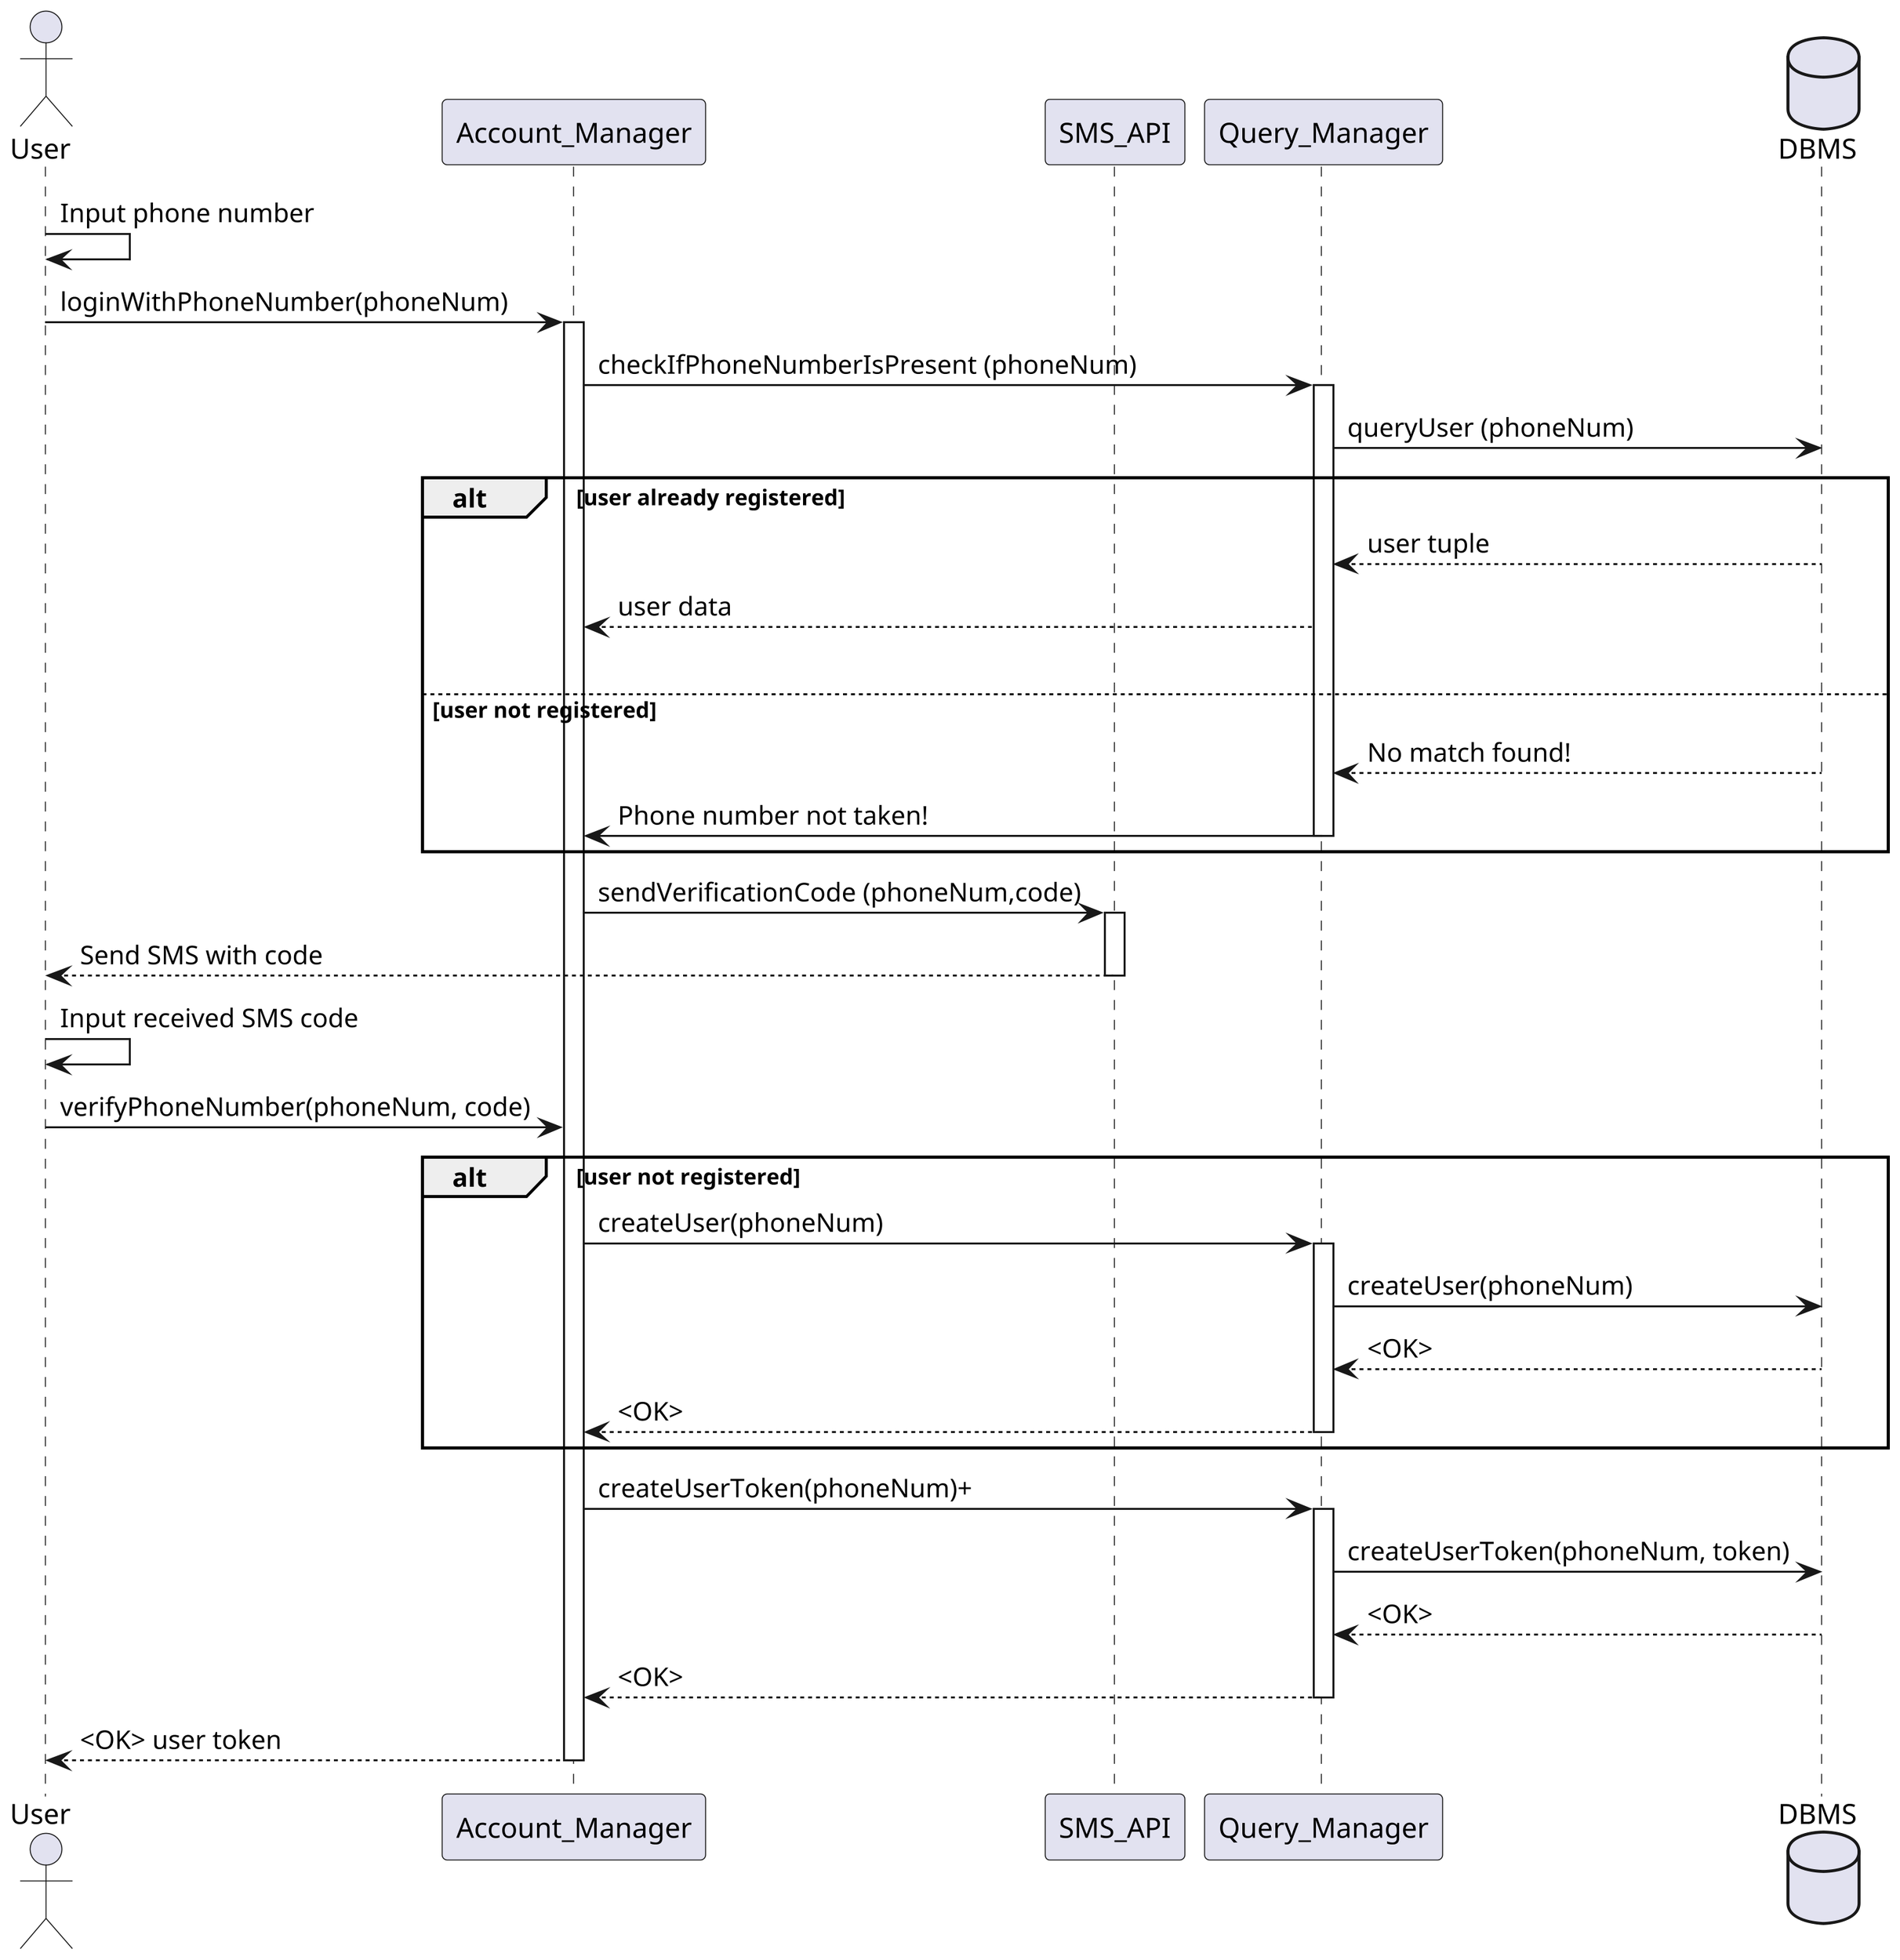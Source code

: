 @startuml seq_user_login

skinparam {
   dpi 300
}

actor User as a
participant Account_Manager as am
participant SMS_API as sms
participant Query_Manager as qm
database DBMS as db

a -> a : Input phone number
a -> am : loginWithPhoneNumber(phoneNum)
activate am
am -> qm : checkIfPhoneNumberIsPresent (phoneNum)
activate qm
qm -> db : queryUser (phoneNum)
alt user already registered
    db --> qm : user tuple
    qm --> am : user data
    |||
else user not registered
    db --> qm : No match found!
    qm -> am : Phone number not taken!
    deactivate qm
end
    am -> sms : sendVerificationCode (phoneNum,code)
    activate sms
    sms --> a : Send SMS with code
    deactivate sms
    a -> a : Input received SMS code
    a -> am : verifyPhoneNumber(phoneNum, code)

alt user not registered
    am -> qm : createUser(phoneNum)
    activate qm
    qm -> db : createUser(phoneNum)
    db --> qm : <OK>
    qm --> am : <OK>
    deactivate qm
end
    am -> qm : createUserToken(phoneNum)+
    activate qm
    qm -> db : createUserToken(phoneNum, token)
    db --> qm : <OK>
    qm --> am : <OK>
    deactivate qm
    am --> a : <OK> user token
    deactivate am
@enduml